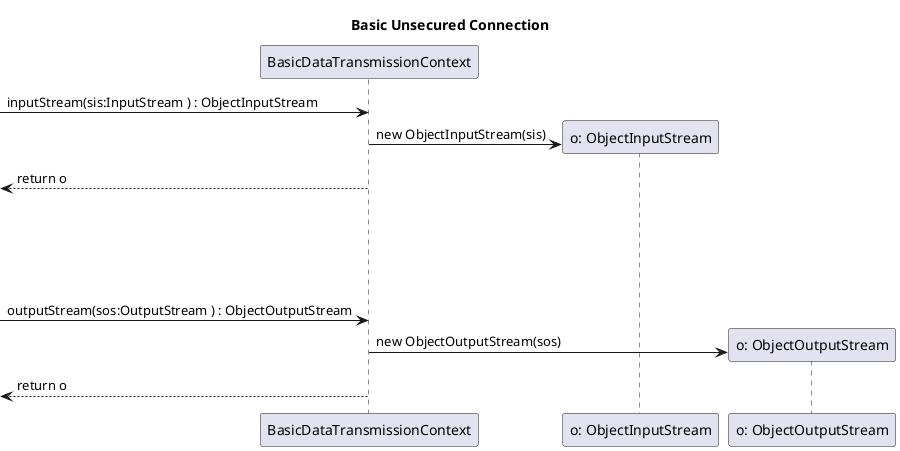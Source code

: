 @startuml us06.1_design_bdtc.png

title Basic Unsecured Connection

participant BasicDataTransmissionContext

-> BasicDataTransmissionContext : inputStream(sis:InputStream ) : ObjectInputStream
create "o: ObjectInputStream" as ObjectInputStream
    BasicDataTransmissionContext -> ObjectInputStream :new ObjectInputStream(sis)
<-- BasicDataTransmissionContext: return o
||100||
-> BasicDataTransmissionContext : outputStream(sos:OutputStream ) : ObjectOutputStream
create "o: ObjectOutputStream" as ObjectOutputStream
    BasicDataTransmissionContext -> ObjectOutputStream :new ObjectOutputStream(sos)
<-- BasicDataTransmissionContext: return o

@enduml